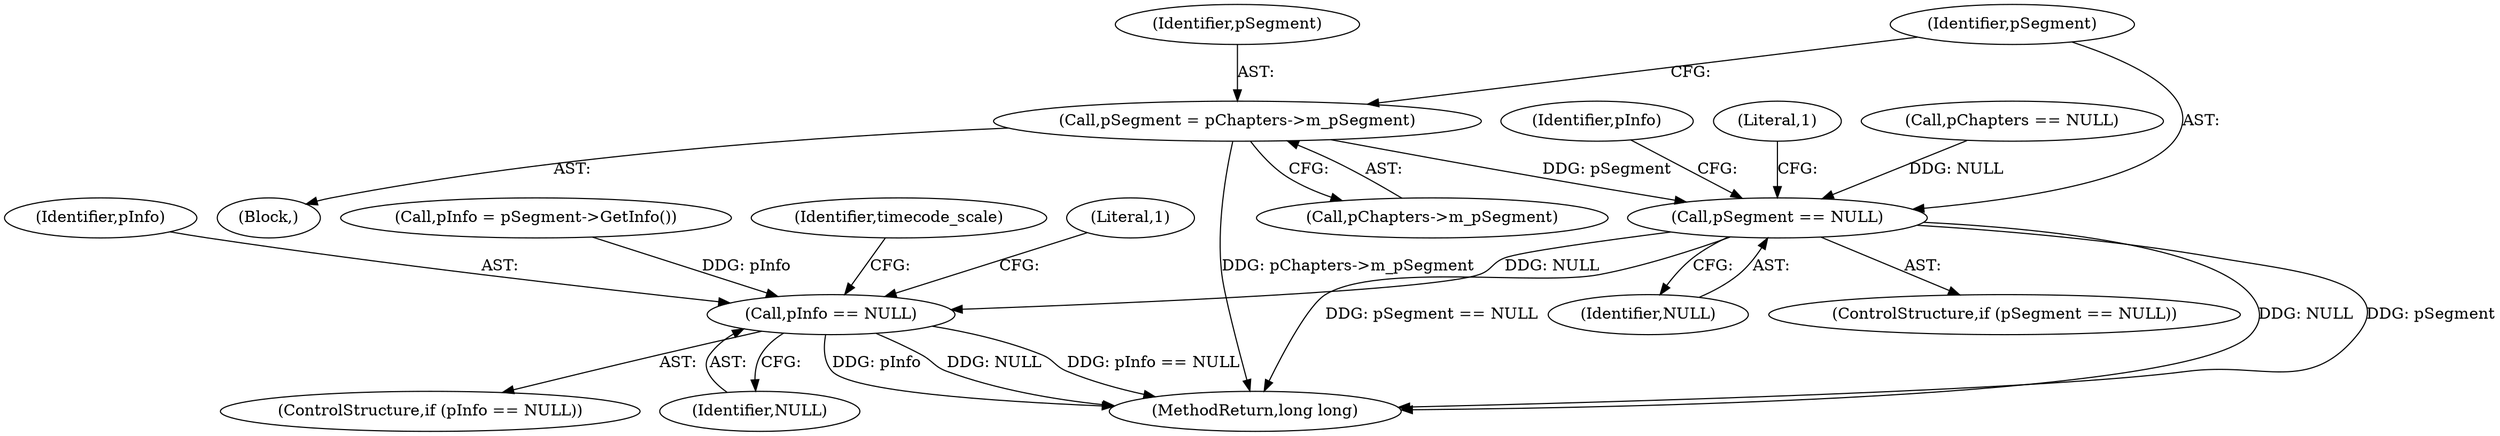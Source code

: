 digraph "1_Android_04839626ed859623901ebd3a5fd483982186b59d_123@pointer" {
"1000113" [label="(Call,pSegment = pChapters->m_pSegment)"];
"1000119" [label="(Call,pSegment == NULL)"];
"1000129" [label="(Call,pInfo == NULL)"];
"1000130" [label="(Identifier,pInfo)"];
"1000113" [label="(Call,pSegment = pChapters->m_pSegment)"];
"1000161" [label="(MethodReturn,long long)"];
"1000124" [label="(Literal,1)"];
"1000125" [label="(Call,pInfo = pSegment->GetInfo())"];
"1000115" [label="(Call,pChapters->m_pSegment)"];
"1000119" [label="(Call,pSegment == NULL)"];
"1000114" [label="(Identifier,pSegment)"];
"1000107" [label="(Call,pChapters == NULL)"];
"1000128" [label="(ControlStructure,if (pInfo == NULL))"];
"1000121" [label="(Identifier,NULL)"];
"1000120" [label="(Identifier,pSegment)"];
"1000137" [label="(Identifier,timecode_scale)"];
"1000105" [label="(Block,)"];
"1000131" [label="(Identifier,NULL)"];
"1000129" [label="(Call,pInfo == NULL)"];
"1000134" [label="(Literal,1)"];
"1000118" [label="(ControlStructure,if (pSegment == NULL))"];
"1000126" [label="(Identifier,pInfo)"];
"1000113" -> "1000105"  [label="AST: "];
"1000113" -> "1000115"  [label="CFG: "];
"1000114" -> "1000113"  [label="AST: "];
"1000115" -> "1000113"  [label="AST: "];
"1000120" -> "1000113"  [label="CFG: "];
"1000113" -> "1000161"  [label="DDG: pChapters->m_pSegment"];
"1000113" -> "1000119"  [label="DDG: pSegment"];
"1000119" -> "1000118"  [label="AST: "];
"1000119" -> "1000121"  [label="CFG: "];
"1000120" -> "1000119"  [label="AST: "];
"1000121" -> "1000119"  [label="AST: "];
"1000124" -> "1000119"  [label="CFG: "];
"1000126" -> "1000119"  [label="CFG: "];
"1000119" -> "1000161"  [label="DDG: pSegment == NULL"];
"1000119" -> "1000161"  [label="DDG: NULL"];
"1000119" -> "1000161"  [label="DDG: pSegment"];
"1000107" -> "1000119"  [label="DDG: NULL"];
"1000119" -> "1000129"  [label="DDG: NULL"];
"1000129" -> "1000128"  [label="AST: "];
"1000129" -> "1000131"  [label="CFG: "];
"1000130" -> "1000129"  [label="AST: "];
"1000131" -> "1000129"  [label="AST: "];
"1000134" -> "1000129"  [label="CFG: "];
"1000137" -> "1000129"  [label="CFG: "];
"1000129" -> "1000161"  [label="DDG: pInfo"];
"1000129" -> "1000161"  [label="DDG: NULL"];
"1000129" -> "1000161"  [label="DDG: pInfo == NULL"];
"1000125" -> "1000129"  [label="DDG: pInfo"];
}
